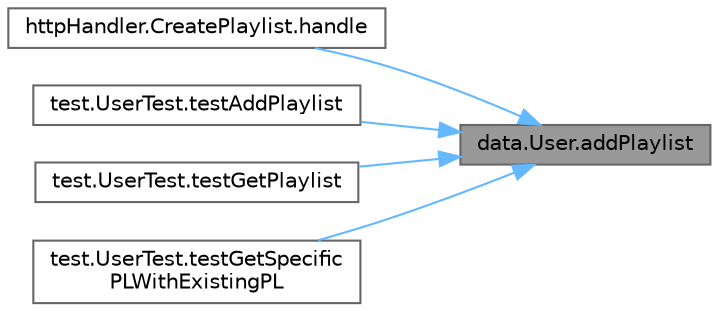 digraph "data.User.addPlaylist"
{
 // LATEX_PDF_SIZE
  bgcolor="transparent";
  edge [fontname=Helvetica,fontsize=10,labelfontname=Helvetica,labelfontsize=10];
  node [fontname=Helvetica,fontsize=10,shape=box,height=0.2,width=0.4];
  rankdir="RL";
  Node1 [label="data.User.addPlaylist",height=0.2,width=0.4,color="gray40", fillcolor="grey60", style="filled", fontcolor="black",tooltip=" "];
  Node1 -> Node2 [dir="back",color="steelblue1",style="solid"];
  Node2 [label="httpHandler.CreatePlaylist.handle",height=0.2,width=0.4,color="grey40", fillcolor="white", style="filled",URL="$classhttp_handler_1_1_create_playlist.html#a2a3e9ecbc7fc2496fb2767449631832e",tooltip=" "];
  Node1 -> Node3 [dir="back",color="steelblue1",style="solid"];
  Node3 [label="test.UserTest.testAddPlaylist",height=0.2,width=0.4,color="grey40", fillcolor="white", style="filled",URL="$classtest_1_1_user_test.html#a91c3f0cfa83f9dc3b29949d143c5e4d1",tooltip=" "];
  Node1 -> Node4 [dir="back",color="steelblue1",style="solid"];
  Node4 [label="test.UserTest.testGetPlaylist",height=0.2,width=0.4,color="grey40", fillcolor="white", style="filled",URL="$classtest_1_1_user_test.html#ac6b5d30a83ad6c2f05e9b9510ba73d8f",tooltip=" "];
  Node1 -> Node5 [dir="back",color="steelblue1",style="solid"];
  Node5 [label="test.UserTest.testGetSpecific\lPLWithExistingPL",height=0.2,width=0.4,color="grey40", fillcolor="white", style="filled",URL="$classtest_1_1_user_test.html#a0ae4ba7a7b24a3a26cf074f7e4d194a3",tooltip=" "];
}
